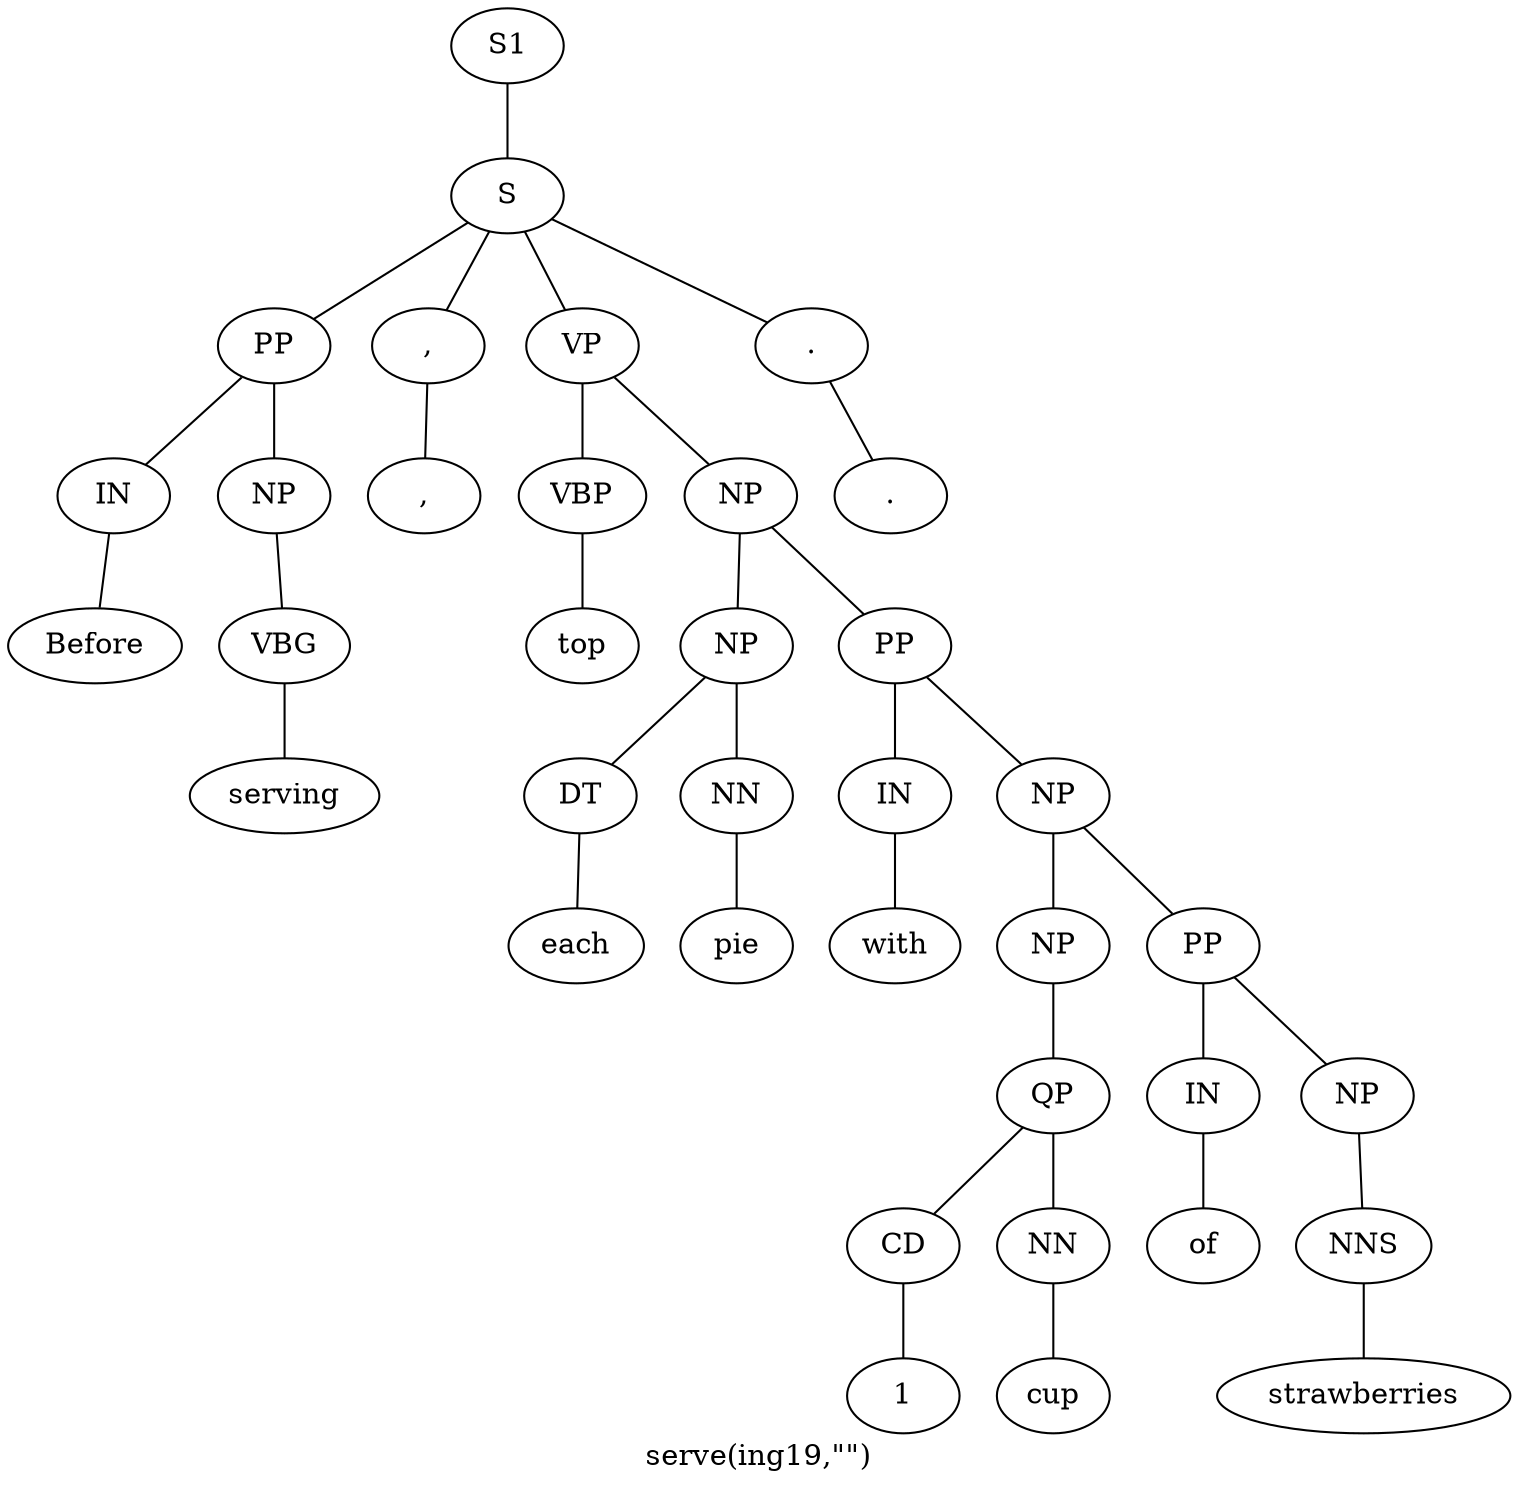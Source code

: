 graph SyntaxGraph {
	label = "serve(ing19,\"\")";
	Node0 [label="S1"];
	Node1 [label="S"];
	Node2 [label="PP"];
	Node3 [label="IN"];
	Node4 [label="Before"];
	Node5 [label="NP"];
	Node6 [label="VBG"];
	Node7 [label="serving"];
	Node8 [label=","];
	Node9 [label=","];
	Node10 [label="VP"];
	Node11 [label="VBP"];
	Node12 [label="top"];
	Node13 [label="NP"];
	Node14 [label="NP"];
	Node15 [label="DT"];
	Node16 [label="each"];
	Node17 [label="NN"];
	Node18 [label="pie"];
	Node19 [label="PP"];
	Node20 [label="IN"];
	Node21 [label="with"];
	Node22 [label="NP"];
	Node23 [label="NP"];
	Node24 [label="QP"];
	Node25 [label="CD"];
	Node26 [label="1"];
	Node27 [label="NN"];
	Node28 [label="cup"];
	Node29 [label="PP"];
	Node30 [label="IN"];
	Node31 [label="of"];
	Node32 [label="NP"];
	Node33 [label="NNS"];
	Node34 [label="strawberries"];
	Node35 [label="."];
	Node36 [label="."];

	Node0 -- Node1;
	Node1 -- Node2;
	Node1 -- Node8;
	Node1 -- Node10;
	Node1 -- Node35;
	Node2 -- Node3;
	Node2 -- Node5;
	Node3 -- Node4;
	Node5 -- Node6;
	Node6 -- Node7;
	Node8 -- Node9;
	Node10 -- Node11;
	Node10 -- Node13;
	Node11 -- Node12;
	Node13 -- Node14;
	Node13 -- Node19;
	Node14 -- Node15;
	Node14 -- Node17;
	Node15 -- Node16;
	Node17 -- Node18;
	Node19 -- Node20;
	Node19 -- Node22;
	Node20 -- Node21;
	Node22 -- Node23;
	Node22 -- Node29;
	Node23 -- Node24;
	Node24 -- Node25;
	Node24 -- Node27;
	Node25 -- Node26;
	Node27 -- Node28;
	Node29 -- Node30;
	Node29 -- Node32;
	Node30 -- Node31;
	Node32 -- Node33;
	Node33 -- Node34;
	Node35 -- Node36;
}